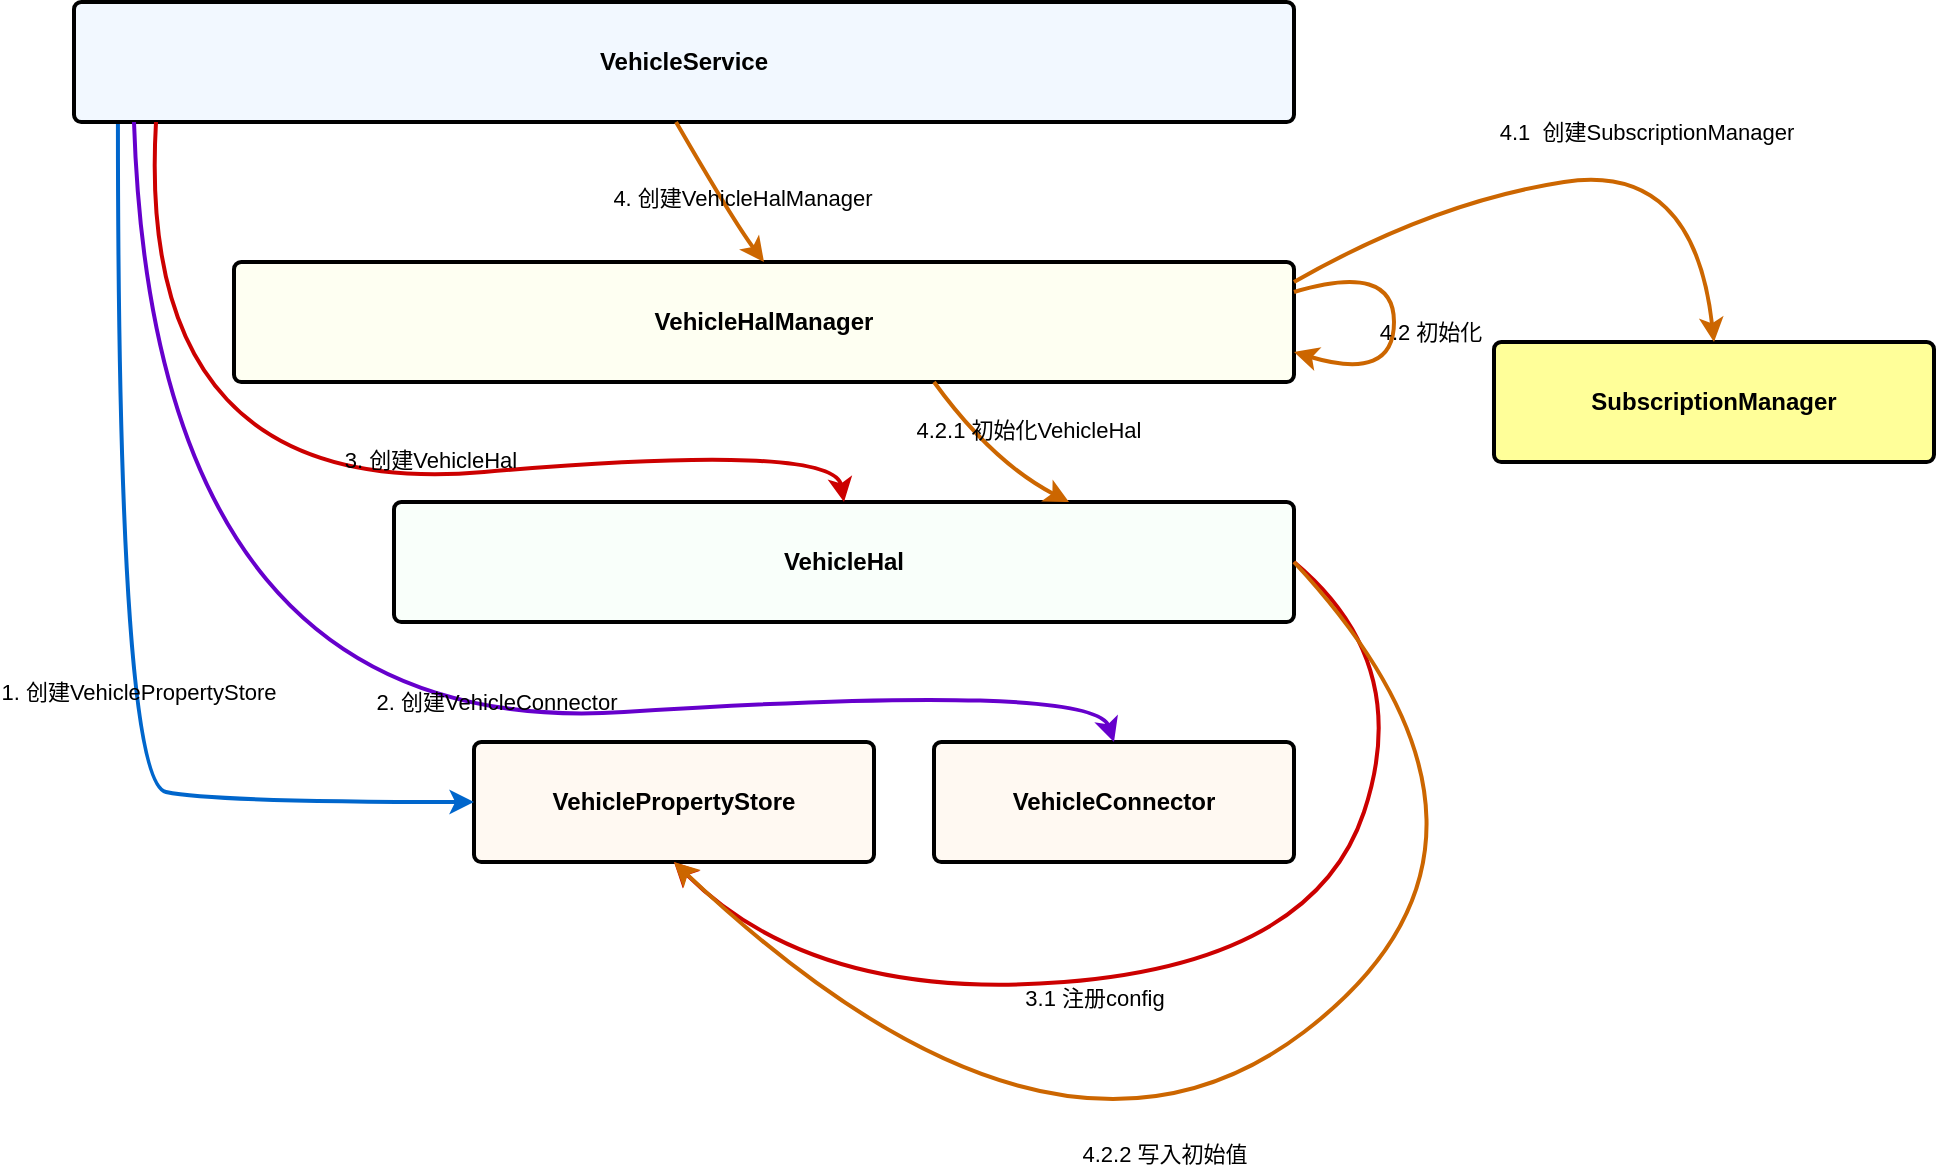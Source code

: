 <mxfile>
    <diagram id="8PBjWqcYu988TwRwB4o7" name="第 1 页">
        <mxGraphModel dx="1673" dy="885" grid="1" gridSize="10" guides="1" tooltips="1" connect="1" arrows="1" fold="1" page="1" pageScale="1" pageWidth="1169" pageHeight="1654" math="0" shadow="0">
            <root>
                <mxCell id="0"/>
                <mxCell id="1" parent="0"/>
                <mxCell id="2" value="VehicleService" style="rounded=1;whiteSpace=wrap;html=1;strokeWidth=2;labelBackgroundColor=none;fillColor=#F2F8FF;arcSize=6;fontStyle=1" parent="1" vertex="1">
                    <mxGeometry x="200" y="110" width="610" height="60" as="geometry"/>
                </mxCell>
                <mxCell id="3" value="VehicleHalManager" style="rounded=1;whiteSpace=wrap;html=1;strokeWidth=2;labelBackgroundColor=none;fillColor=#FEFFF2;arcSize=6;fontStyle=1" parent="1" vertex="1">
                    <mxGeometry x="280" y="240" width="530" height="60" as="geometry"/>
                </mxCell>
                <mxCell id="4" value="VehicleHal" style="rounded=1;whiteSpace=wrap;html=1;strokeWidth=2;labelBackgroundColor=none;fillColor=#F9FFFA;arcSize=6;fontStyle=1" parent="1" vertex="1">
                    <mxGeometry x="360" y="360" width="450" height="60" as="geometry"/>
                </mxCell>
                <mxCell id="5" value="VehiclePropertyStore" style="rounded=1;whiteSpace=wrap;html=1;strokeWidth=2;labelBackgroundColor=none;fillColor=#FFF9F2;arcSize=6;fontStyle=1" parent="1" vertex="1">
                    <mxGeometry x="400" y="480" width="200" height="60" as="geometry"/>
                </mxCell>
                <mxCell id="6" value="VehicleConnector" style="rounded=1;whiteSpace=wrap;html=1;strokeWidth=2;labelBackgroundColor=none;fillColor=#FFF9F2;arcSize=6;fontStyle=1" parent="1" vertex="1">
                    <mxGeometry x="630" y="480" width="180" height="60" as="geometry"/>
                </mxCell>
                <mxCell id="8" value="" style="curved=1;endArrow=classic;html=1;exitX=0.036;exitY=1.017;exitDx=0;exitDy=0;exitPerimeter=0;entryX=0;entryY=0.5;entryDx=0;entryDy=0;strokeWidth=2;labelBackgroundColor=none;strokeColor=#0066CC;" parent="1" source="2" target="5" edge="1">
                    <mxGeometry width="50" height="50" relative="1" as="geometry">
                        <mxPoint x="270" y="560" as="sourcePoint"/>
                        <mxPoint x="320" y="510" as="targetPoint"/>
                        <Array as="points">
                            <mxPoint x="222" y="500"/>
                            <mxPoint x="270" y="510"/>
                        </Array>
                    </mxGeometry>
                </mxCell>
                <mxCell id="9" value="1. 创建VehiclePropertyStore" style="edgeLabel;html=1;align=center;verticalAlign=middle;resizable=0;points=[];labelBackgroundColor=none;" parent="8" vertex="1" connectable="0">
                    <mxGeometry x="0.118" y="10" relative="1" as="geometry">
                        <mxPoint as="offset"/>
                    </mxGeometry>
                </mxCell>
                <mxCell id="10" value="" style="curved=1;endArrow=classic;html=1;entryX=0.5;entryY=0;entryDx=0;entryDy=0;strokeWidth=2;labelBackgroundColor=none;strokeColor=#6600CC;" parent="1" target="6" edge="1">
                    <mxGeometry width="50" height="50" relative="1" as="geometry">
                        <mxPoint x="230" y="170" as="sourcePoint"/>
                        <mxPoint x="160" y="360" as="targetPoint"/>
                        <Array as="points">
                            <mxPoint x="240" y="480"/>
                            <mxPoint x="710" y="450"/>
                        </Array>
                    </mxGeometry>
                </mxCell>
                <mxCell id="11" value="2. 创建VehicleConnector" style="edgeLabel;html=1;align=center;verticalAlign=middle;resizable=0;points=[];labelBackgroundColor=none;" parent="10" vertex="1" connectable="0">
                    <mxGeometry x="0.186" y="9" relative="1" as="geometry">
                        <mxPoint as="offset"/>
                    </mxGeometry>
                </mxCell>
                <mxCell id="13" value="" style="curved=1;endArrow=classic;html=1;exitX=0.051;exitY=1.05;exitDx=0;exitDy=0;exitPerimeter=0;entryX=0.5;entryY=0;entryDx=0;entryDy=0;strokeWidth=2;labelBackgroundColor=none;strokeColor=#CC0000;" parent="1" target="4" edge="1">
                    <mxGeometry width="50" height="50" relative="1" as="geometry">
                        <mxPoint x="241" y="170" as="sourcePoint"/>
                        <mxPoint x="730" y="477" as="targetPoint"/>
                        <Array as="points">
                            <mxPoint x="230" y="360"/>
                            <mxPoint x="580" y="330"/>
                        </Array>
                    </mxGeometry>
                </mxCell>
                <mxCell id="14" value="3. 创建VehicleHal" style="edgeLabel;html=1;align=center;verticalAlign=middle;resizable=0;points=[];labelBackgroundColor=none;" parent="13" vertex="1" connectable="0">
                    <mxGeometry x="0.186" y="9" relative="1" as="geometry">
                        <mxPoint as="offset"/>
                    </mxGeometry>
                </mxCell>
                <mxCell id="15" value="" style="curved=1;endArrow=classic;html=1;exitX=1;exitY=0.5;exitDx=0;exitDy=0;entryX=0.5;entryY=1;entryDx=0;entryDy=0;strokeWidth=2;labelBackgroundColor=none;strokeColor=#CC0000;" parent="1" source="4" target="5" edge="1">
                    <mxGeometry width="50" height="50" relative="1" as="geometry">
                        <mxPoint x="941" y="415" as="sourcePoint"/>
                        <mxPoint x="1285" y="605" as="targetPoint"/>
                        <Array as="points">
                            <mxPoint x="870" y="440"/>
                            <mxPoint x="820" y="590"/>
                            <mxPoint x="570" y="610"/>
                        </Array>
                    </mxGeometry>
                </mxCell>
                <mxCell id="16" value="3.1 注册config" style="edgeLabel;html=1;align=center;verticalAlign=middle;resizable=0;points=[];labelBackgroundColor=none;" parent="15" vertex="1" connectable="0">
                    <mxGeometry x="0.186" y="9" relative="1" as="geometry">
                        <mxPoint as="offset"/>
                    </mxGeometry>
                </mxCell>
                <mxCell id="17" value="" style="curved=1;endArrow=classic;html=1;exitX=0.051;exitY=1.05;exitDx=0;exitDy=0;exitPerimeter=0;entryX=0.5;entryY=0;entryDx=0;entryDy=0;strokeWidth=2;labelBackgroundColor=none;strokeColor=#CC6600;" parent="1" target="3" edge="1">
                    <mxGeometry width="50" height="50" relative="1" as="geometry">
                        <mxPoint x="501" y="170" as="sourcePoint"/>
                        <mxPoint x="845" y="360" as="targetPoint"/>
                        <Array as="points">
                            <mxPoint x="530" y="220"/>
                        </Array>
                    </mxGeometry>
                </mxCell>
                <mxCell id="18" value="4. 创建VehicleHalManager" style="edgeLabel;html=1;align=center;verticalAlign=middle;resizable=0;points=[];labelBackgroundColor=none;" parent="17" vertex="1" connectable="0">
                    <mxGeometry x="0.186" y="9" relative="1" as="geometry">
                        <mxPoint as="offset"/>
                    </mxGeometry>
                </mxCell>
                <mxCell id="19" value="" style="curved=1;endArrow=classic;html=1;exitX=0.051;exitY=1.05;exitDx=0;exitDy=0;exitPerimeter=0;entryX=0.75;entryY=0;entryDx=0;entryDy=0;strokeWidth=2;labelBackgroundColor=none;strokeColor=#CC6600;" parent="1" target="4" edge="1">
                    <mxGeometry width="50" height="50" relative="1" as="geometry">
                        <mxPoint x="630" y="300" as="sourcePoint"/>
                        <mxPoint x="674" y="370" as="targetPoint"/>
                        <Array as="points">
                            <mxPoint x="659" y="340"/>
                        </Array>
                    </mxGeometry>
                </mxCell>
                <mxCell id="20" value="4.2.1 初始化VehicleHal" style="edgeLabel;html=1;align=center;verticalAlign=middle;resizable=0;points=[];labelBackgroundColor=none;" parent="19" vertex="1" connectable="0">
                    <mxGeometry x="0.186" y="9" relative="1" as="geometry">
                        <mxPoint x="9" y="-11" as="offset"/>
                    </mxGeometry>
                </mxCell>
                <mxCell id="21" value="" style="curved=1;endArrow=classic;html=1;exitX=1;exitY=0.25;exitDx=0;exitDy=0;entryX=1;entryY=0.75;entryDx=0;entryDy=0;strokeWidth=2;labelBackgroundColor=none;strokeColor=#CC6600;" parent="1" source="3" target="3" edge="1">
                    <mxGeometry width="50" height="50" relative="1" as="geometry">
                        <mxPoint x="850" y="260" as="sourcePoint"/>
                        <mxPoint x="918" y="320" as="targetPoint"/>
                        <Array as="points">
                            <mxPoint x="860" y="240"/>
                            <mxPoint x="860" y="300"/>
                        </Array>
                    </mxGeometry>
                </mxCell>
                <mxCell id="22" value="4.2 初始化" style="edgeLabel;html=1;align=center;verticalAlign=middle;resizable=0;points=[];labelBackgroundColor=none;" parent="21" vertex="1" connectable="0">
                    <mxGeometry x="0.186" y="9" relative="1" as="geometry">
                        <mxPoint x="9" y="-11" as="offset"/>
                    </mxGeometry>
                </mxCell>
                <mxCell id="23" value="" style="curved=1;endArrow=classic;html=1;exitX=1;exitY=0.5;exitDx=0;exitDy=0;entryX=0.5;entryY=1;entryDx=0;entryDy=0;strokeWidth=2;labelBackgroundColor=none;strokeColor=#CC6600;" parent="1" source="4" target="5" edge="1">
                    <mxGeometry width="50" height="50" relative="1" as="geometry">
                        <mxPoint x="970" y="455" as="sourcePoint"/>
                        <mxPoint x="970" y="485" as="targetPoint"/>
                        <Array as="points">
                            <mxPoint x="940" y="530"/>
                            <mxPoint x="690" y="720"/>
                        </Array>
                    </mxGeometry>
                </mxCell>
                <mxCell id="24" value="4.2.2 写入初始值" style="edgeLabel;html=1;align=center;verticalAlign=middle;resizable=0;points=[];labelBackgroundColor=none;" parent="23" vertex="1" connectable="0">
                    <mxGeometry x="0.186" y="9" relative="1" as="geometry">
                        <mxPoint x="9" y="-11" as="offset"/>
                    </mxGeometry>
                </mxCell>
                <mxCell id="25" value="SubscriptionManager" style="rounded=1;whiteSpace=wrap;html=1;strokeWidth=2;labelBackgroundColor=none;fillColor=#FFFF99;arcSize=6;fontStyle=1" vertex="1" parent="1">
                    <mxGeometry x="910" y="280" width="220" height="60" as="geometry"/>
                </mxCell>
                <mxCell id="27" value="" style="curved=1;endArrow=classic;html=1;entryX=0.5;entryY=0;entryDx=0;entryDy=0;strokeWidth=2;labelBackgroundColor=none;strokeColor=#CC6600;" edge="1" parent="1" target="25">
                    <mxGeometry width="50" height="50" relative="1" as="geometry">
                        <mxPoint x="810" y="250" as="sourcePoint"/>
                        <mxPoint x="850" y="335" as="targetPoint"/>
                        <Array as="points">
                            <mxPoint x="880" y="210"/>
                            <mxPoint x="1010" y="190"/>
                        </Array>
                    </mxGeometry>
                </mxCell>
                <mxCell id="28" value="4.1&amp;nbsp; 创建SubscriptionManager" style="edgeLabel;html=1;align=center;verticalAlign=middle;resizable=0;points=[];labelBackgroundColor=none;" vertex="1" connectable="0" parent="27">
                    <mxGeometry x="0.186" y="9" relative="1" as="geometry">
                        <mxPoint x="9" y="-11" as="offset"/>
                    </mxGeometry>
                </mxCell>
            </root>
        </mxGraphModel>
    </diagram>
</mxfile>